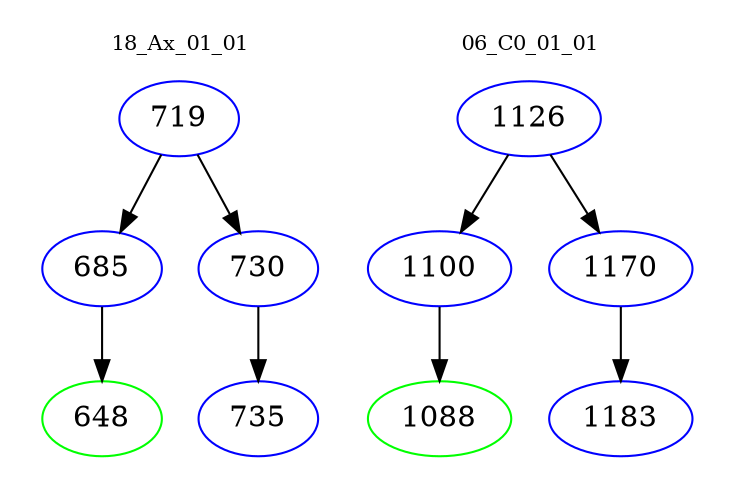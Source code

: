 digraph{
subgraph cluster_0 {
color = white
label = "18_Ax_01_01";
fontsize=10;
T0_719 [label="719", color="blue"]
T0_719 -> T0_685 [color="black"]
T0_685 [label="685", color="blue"]
T0_685 -> T0_648 [color="black"]
T0_648 [label="648", color="green"]
T0_719 -> T0_730 [color="black"]
T0_730 [label="730", color="blue"]
T0_730 -> T0_735 [color="black"]
T0_735 [label="735", color="blue"]
}
subgraph cluster_1 {
color = white
label = "06_C0_01_01";
fontsize=10;
T1_1126 [label="1126", color="blue"]
T1_1126 -> T1_1100 [color="black"]
T1_1100 [label="1100", color="blue"]
T1_1100 -> T1_1088 [color="black"]
T1_1088 [label="1088", color="green"]
T1_1126 -> T1_1170 [color="black"]
T1_1170 [label="1170", color="blue"]
T1_1170 -> T1_1183 [color="black"]
T1_1183 [label="1183", color="blue"]
}
}
